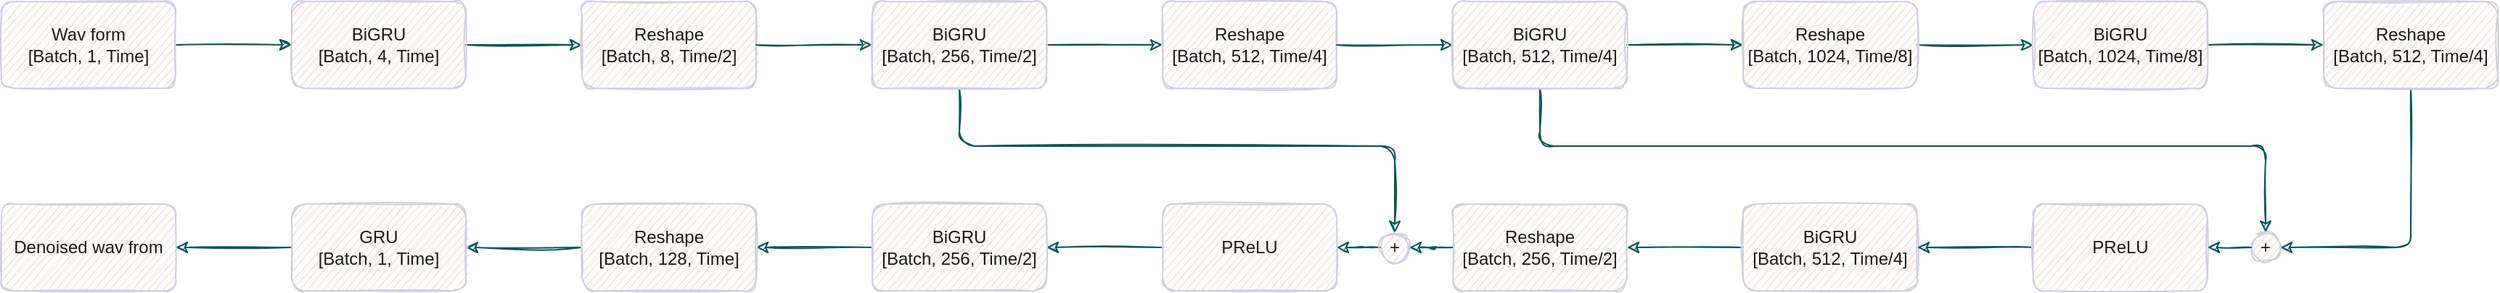 <mxfile version="13.7.2"><diagram id="miuchNEF5A7-qEXPNfMb" name="페이지-1"><mxGraphModel dx="2031" dy="1089" grid="1" gridSize="10" guides="1" tooltips="1" connect="1" arrows="1" fold="1" page="1" pageScale="1" pageWidth="827" pageHeight="1169" math="0" shadow="0"><root><mxCell id="0"/><mxCell id="1" parent="0"/><mxCell id="jEWvjvzBVNeW54KBUpTO-14" value="" style="edgeStyle=orthogonalEdgeStyle;orthogonalLoop=1;jettySize=auto;html=1;sketch=1;strokeColor=#09555B;fontColor=#1A1A1A;" parent="1" source="jEWvjvzBVNeW54KBUpTO-4" target="jEWvjvzBVNeW54KBUpTO-13" edge="1"><mxGeometry relative="1" as="geometry"/></mxCell><mxCell id="jEWvjvzBVNeW54KBUpTO-4" value="Wav form&lt;br&gt;[Batch, 1, Time]" style="whiteSpace=wrap;html=1;rounded=1;sketch=1;fillColor=#FAD9D5;strokeColor=#D0CEE2;fontColor=#1A1A1A;" parent="1" vertex="1"><mxGeometry y="40" width="120" height="60" as="geometry"/></mxCell><mxCell id="jEWvjvzBVNeW54KBUpTO-16" value="" style="edgeStyle=orthogonalEdgeStyle;orthogonalLoop=1;jettySize=auto;html=1;sketch=1;strokeColor=#09555B;fontColor=#1A1A1A;" parent="1" source="jEWvjvzBVNeW54KBUpTO-13" target="jEWvjvzBVNeW54KBUpTO-15" edge="1"><mxGeometry relative="1" as="geometry"/></mxCell><mxCell id="jEWvjvzBVNeW54KBUpTO-13" value="BiGRU&lt;br&gt;[Batch, 4, Time]" style="whiteSpace=wrap;html=1;rounded=1;sketch=1;fillColor=#FAD9D5;strokeColor=#D0CEE2;fontColor=#1A1A1A;" parent="1" vertex="1"><mxGeometry x="200" y="40" width="120" height="60" as="geometry"/></mxCell><mxCell id="jEWvjvzBVNeW54KBUpTO-15" value="Reshape&lt;br&gt;[Batch, 8, Time/2]" style="whiteSpace=wrap;html=1;rounded=1;sketch=1;fillColor=#FAD9D5;strokeColor=#D0CEE2;fontColor=#1A1A1A;" parent="1" vertex="1"><mxGeometry x="400" y="40" width="120" height="60" as="geometry"/></mxCell><mxCell id="jEWvjvzBVNeW54KBUpTO-19" value="" style="edgeStyle=orthogonalEdgeStyle;orthogonalLoop=1;jettySize=auto;html=1;sketch=1;strokeColor=#09555B;fontColor=#1A1A1A;" parent="1" source="jEWvjvzBVNeW54KBUpTO-15" target="jEWvjvzBVNeW54KBUpTO-21" edge="1"><mxGeometry relative="1" as="geometry"><mxPoint x="520" y="70" as="sourcePoint"/></mxGeometry></mxCell><mxCell id="jEWvjvzBVNeW54KBUpTO-20" value="" style="edgeStyle=orthogonalEdgeStyle;orthogonalLoop=1;jettySize=auto;html=1;sketch=1;strokeColor=#09555B;fontColor=#1A1A1A;" parent="1" source="jEWvjvzBVNeW54KBUpTO-21" target="jEWvjvzBVNeW54KBUpTO-22" edge="1"><mxGeometry relative="1" as="geometry"/></mxCell><mxCell id="G5AIh5fJHWVGclK5SQ4u-9" style="edgeStyle=orthogonalEdgeStyle;orthogonalLoop=1;jettySize=auto;html=1;sketch=1;strokeColor=#09555B;fontColor=#1A1A1A;" edge="1" parent="1" source="jEWvjvzBVNeW54KBUpTO-21" target="jEWvjvzBVNeW54KBUpTO-51"><mxGeometry relative="1" as="geometry"><Array as="points"><mxPoint x="660" y="140"/><mxPoint x="960" y="140"/></Array></mxGeometry></mxCell><mxCell id="jEWvjvzBVNeW54KBUpTO-21" value="BiGRU&lt;br&gt;[Batch, 256, Time/2]" style="whiteSpace=wrap;html=1;rounded=1;sketch=1;fillColor=#FAD9D5;strokeColor=#D0CEE2;fontColor=#1A1A1A;" parent="1" vertex="1"><mxGeometry x="600" y="40" width="120" height="60" as="geometry"/></mxCell><mxCell id="jEWvjvzBVNeW54KBUpTO-22" value="Reshape&lt;br&gt;[Batch, 512, Time/4]" style="whiteSpace=wrap;html=1;rounded=1;sketch=1;fillColor=#FAD9D5;strokeColor=#D0CEE2;fontColor=#1A1A1A;" parent="1" vertex="1"><mxGeometry x="800" y="40" width="120" height="60" as="geometry"/></mxCell><mxCell id="jEWvjvzBVNeW54KBUpTO-25" value="" style="edgeStyle=orthogonalEdgeStyle;orthogonalLoop=1;jettySize=auto;html=1;sketch=1;strokeColor=#09555B;fontColor=#1A1A1A;" parent="1" source="jEWvjvzBVNeW54KBUpTO-22" target="jEWvjvzBVNeW54KBUpTO-27" edge="1"><mxGeometry relative="1" as="geometry"><mxPoint x="920" y="70" as="sourcePoint"/></mxGeometry></mxCell><mxCell id="jEWvjvzBVNeW54KBUpTO-26" value="" style="edgeStyle=orthogonalEdgeStyle;orthogonalLoop=1;jettySize=auto;html=1;sketch=1;strokeColor=#09555B;fontColor=#1A1A1A;" parent="1" source="jEWvjvzBVNeW54KBUpTO-27" target="jEWvjvzBVNeW54KBUpTO-28" edge="1"><mxGeometry relative="1" as="geometry"/></mxCell><mxCell id="jEWvjvzBVNeW54KBUpTO-72" style="edgeStyle=orthogonalEdgeStyle;orthogonalLoop=1;jettySize=auto;html=1;sketch=1;strokeColor=#09555B;fontColor=#1A1A1A;" parent="1" source="jEWvjvzBVNeW54KBUpTO-27" target="jEWvjvzBVNeW54KBUpTO-70" edge="1"><mxGeometry relative="1" as="geometry"><Array as="points"><mxPoint x="1060" y="140"/><mxPoint x="1560" y="140"/></Array></mxGeometry></mxCell><mxCell id="jEWvjvzBVNeW54KBUpTO-27" value="BiGRU&lt;br&gt;[Batch, 512, Time/4]" style="whiteSpace=wrap;html=1;rounded=1;sketch=1;fillColor=#FAD9D5;strokeColor=#D0CEE2;fontColor=#1A1A1A;" parent="1" vertex="1"><mxGeometry x="1000" y="40" width="120" height="60" as="geometry"/></mxCell><mxCell id="jEWvjvzBVNeW54KBUpTO-31" value="" style="edgeStyle=orthogonalEdgeStyle;orthogonalLoop=1;jettySize=auto;html=1;sketch=1;strokeColor=#09555B;fontColor=#1A1A1A;" parent="1" source="jEWvjvzBVNeW54KBUpTO-28" target="jEWvjvzBVNeW54KBUpTO-30" edge="1"><mxGeometry relative="1" as="geometry"/></mxCell><mxCell id="jEWvjvzBVNeW54KBUpTO-28" value="Reshape&lt;br&gt;[Batch, 1024, Time/8]" style="whiteSpace=wrap;html=1;rounded=1;sketch=1;fillColor=#FAD9D5;strokeColor=#D0CEE2;fontColor=#1A1A1A;" parent="1" vertex="1"><mxGeometry x="1200" y="40" width="120" height="60" as="geometry"/></mxCell><mxCell id="jEWvjvzBVNeW54KBUpTO-73" style="edgeStyle=orthogonalEdgeStyle;jumpStyle=arc;orthogonalLoop=1;jettySize=auto;html=1;sketch=1;strokeColor=#09555B;fontColor=#1A1A1A;" parent="1" source="jEWvjvzBVNeW54KBUpTO-30" target="jEWvjvzBVNeW54KBUpTO-32" edge="1"><mxGeometry relative="1" as="geometry"><Array as="points"/></mxGeometry></mxCell><mxCell id="jEWvjvzBVNeW54KBUpTO-30" value="BiGRU&lt;br&gt;[Batch, 1024, Time/8]" style="whiteSpace=wrap;html=1;rounded=1;sketch=1;fillColor=#FAD9D5;strokeColor=#D0CEE2;fontColor=#1A1A1A;" parent="1" vertex="1"><mxGeometry x="1400" y="40" width="120" height="60" as="geometry"/></mxCell><mxCell id="jEWvjvzBVNeW54KBUpTO-35" value="" style="edgeStyle=orthogonalEdgeStyle;orthogonalLoop=1;jettySize=auto;html=1;sketch=1;strokeColor=#09555B;fontColor=#1A1A1A;" parent="1" source="jEWvjvzBVNeW54KBUpTO-40" edge="1" target="jEWvjvzBVNeW54KBUpTO-42"><mxGeometry relative="1" as="geometry"><mxPoint x="370" y="210" as="targetPoint"/></mxGeometry></mxCell><mxCell id="G5AIh5fJHWVGclK5SQ4u-8" style="edgeStyle=orthogonalEdgeStyle;orthogonalLoop=1;jettySize=auto;html=1;sketch=1;strokeColor=#09555B;fontColor=#1A1A1A;" edge="1" parent="1" source="jEWvjvzBVNeW54KBUpTO-32" target="jEWvjvzBVNeW54KBUpTO-70"><mxGeometry relative="1" as="geometry"><Array as="points"><mxPoint x="1660" y="210"/></Array></mxGeometry></mxCell><mxCell id="jEWvjvzBVNeW54KBUpTO-32" value="Reshape&lt;br&gt;[Batch, 512, Time/4]" style="whiteSpace=wrap;html=1;rounded=1;sketch=1;fillColor=#FAD9D5;strokeColor=#D0CEE2;fontColor=#1A1A1A;" parent="1" vertex="1"><mxGeometry x="1600" y="40" width="120" height="60" as="geometry"/></mxCell><mxCell id="jEWvjvzBVNeW54KBUpTO-37" value="" style="edgeStyle=orthogonalEdgeStyle;orthogonalLoop=1;jettySize=auto;html=1;sketch=1;strokeColor=#09555B;fontColor=#1A1A1A;" parent="1" source="jEWvjvzBVNeW54KBUpTO-34" target="jEWvjvzBVNeW54KBUpTO-36" edge="1"><mxGeometry relative="1" as="geometry"/></mxCell><mxCell id="jEWvjvzBVNeW54KBUpTO-34" value="BiGRU&lt;br&gt;[Batch, 512, Time/4]" style="whiteSpace=wrap;html=1;rounded=1;sketch=1;fillColor=#FAD9D5;strokeColor=#D0CEE2;fontColor=#1A1A1A;" parent="1" vertex="1"><mxGeometry x="1200" y="180" width="120" height="60" as="geometry"/></mxCell><mxCell id="G5AIh5fJHWVGclK5SQ4u-10" style="edgeStyle=orthogonalEdgeStyle;orthogonalLoop=1;jettySize=auto;html=1;sketch=1;strokeColor=#09555B;fontColor=#1A1A1A;" edge="1" parent="1" source="jEWvjvzBVNeW54KBUpTO-36" target="jEWvjvzBVNeW54KBUpTO-51"><mxGeometry relative="1" as="geometry"/></mxCell><mxCell id="jEWvjvzBVNeW54KBUpTO-36" value="Reshape&lt;br&gt;[Batch, 256, Time/2]" style="whiteSpace=wrap;html=1;rounded=1;sketch=1;fillColor=#FAD9D5;strokeColor=#D0CEE2;fontColor=#1A1A1A;" parent="1" vertex="1"><mxGeometry x="1000" y="180" width="120" height="60" as="geometry"/></mxCell><mxCell id="G5AIh5fJHWVGclK5SQ4u-14" value="" style="edgeStyle=orthogonalEdgeStyle;orthogonalLoop=1;jettySize=auto;html=1;sketch=1;strokeColor=#09555B;fontColor=#1A1A1A;" edge="1" parent="1" source="jEWvjvzBVNeW54KBUpTO-42" target="G5AIh5fJHWVGclK5SQ4u-13"><mxGeometry relative="1" as="geometry"/></mxCell><mxCell id="jEWvjvzBVNeW54KBUpTO-42" value="GRU&lt;br&gt;[Batch, 1, Time]" style="whiteSpace=wrap;html=1;rounded=1;sketch=1;fillColor=#FAD9D5;strokeColor=#D0CEE2;fontColor=#1A1A1A;" parent="1" vertex="1"><mxGeometry x="200" y="180" width="120" height="60" as="geometry"/></mxCell><mxCell id="jEWvjvzBVNeW54KBUpTO-50" style="edgeStyle=orthogonalEdgeStyle;orthogonalLoop=1;jettySize=auto;html=1;sketch=1;strokeColor=#09555B;fontColor=#1A1A1A;" parent="1" source="jEWvjvzBVNeW54KBUpTO-57" target="jEWvjvzBVNeW54KBUpTO-34" edge="1"><mxGeometry relative="1" as="geometry"/></mxCell><mxCell id="jEWvjvzBVNeW54KBUpTO-57" value="PReLU" style="whiteSpace=wrap;html=1;rounded=1;sketch=1;fillColor=#FAD9D5;strokeColor=#D0CEE2;fontColor=#1A1A1A;" parent="1" vertex="1"><mxGeometry x="1400" y="180" width="120" height="60" as="geometry"/></mxCell><mxCell id="jEWvjvzBVNeW54KBUpTO-62" style="edgeStyle=orthogonalEdgeStyle;orthogonalLoop=1;jettySize=auto;html=1;sketch=1;strokeColor=#09555B;fontColor=#1A1A1A;" parent="1" source="jEWvjvzBVNeW54KBUpTO-60" target="jEWvjvzBVNeW54KBUpTO-38" edge="1"><mxGeometry relative="1" as="geometry"/></mxCell><mxCell id="jEWvjvzBVNeW54KBUpTO-70" value="+" style="ellipse;whiteSpace=wrap;html=1;rounded=1;sketch=1;fillColor=#FAD9D5;strokeColor=#D0CEE2;fontColor=#1A1A1A;" parent="1" vertex="1"><mxGeometry x="1550" y="200" width="20" height="20" as="geometry"/></mxCell><mxCell id="jEWvjvzBVNeW54KBUpTO-60" value="&lt;span&gt;PReLU&lt;/span&gt;" style="whiteSpace=wrap;html=1;rounded=1;sketch=1;fillColor=#FAD9D5;strokeColor=#D0CEE2;fontColor=#1A1A1A;" parent="1" vertex="1"><mxGeometry x="800" y="180" width="120" height="60" as="geometry"/></mxCell><mxCell id="G5AIh5fJHWVGclK5SQ4u-12" style="edgeStyle=orthogonalEdgeStyle;orthogonalLoop=1;jettySize=auto;html=1;sketch=1;strokeColor=#09555B;fontColor=#1A1A1A;" edge="1" parent="1" source="jEWvjvzBVNeW54KBUpTO-38" target="jEWvjvzBVNeW54KBUpTO-40"><mxGeometry relative="1" as="geometry"/></mxCell><mxCell id="jEWvjvzBVNeW54KBUpTO-38" value="BiGRU&lt;br&gt;[Batch, 256, Time/2]" style="whiteSpace=wrap;html=1;rounded=1;sketch=1;fillColor=#FAD9D5;strokeColor=#D0CEE2;fontColor=#1A1A1A;" parent="1" vertex="1"><mxGeometry x="600" y="180" width="120" height="60" as="geometry"/></mxCell><mxCell id="jEWvjvzBVNeW54KBUpTO-40" value="Reshape&lt;br&gt;[Batch, 128, Time]" style="whiteSpace=wrap;html=1;rounded=1;sketch=1;fillColor=#FAD9D5;strokeColor=#D0CEE2;fontColor=#1A1A1A;" parent="1" vertex="1"><mxGeometry x="400" y="180" width="120" height="60" as="geometry"/></mxCell><mxCell id="G5AIh5fJHWVGclK5SQ4u-11" style="edgeStyle=orthogonalEdgeStyle;orthogonalLoop=1;jettySize=auto;html=1;sketch=1;strokeColor=#09555B;fontColor=#1A1A1A;" edge="1" parent="1" source="jEWvjvzBVNeW54KBUpTO-51" target="jEWvjvzBVNeW54KBUpTO-60"><mxGeometry relative="1" as="geometry"/></mxCell><mxCell id="jEWvjvzBVNeW54KBUpTO-51" value="+" style="ellipse;whiteSpace=wrap;html=1;rounded=1;sketch=1;fillColor=#FAD9D5;strokeColor=#D0CEE2;fontColor=#1A1A1A;" parent="1" vertex="1"><mxGeometry x="950" y="200" width="20" height="20" as="geometry"/></mxCell><mxCell id="G5AIh5fJHWVGclK5SQ4u-7" style="edgeStyle=orthogonalEdgeStyle;jumpStyle=arc;orthogonalLoop=1;jettySize=auto;html=1;sketch=1;strokeColor=#09555B;fontColor=#1A1A1A;" edge="1" parent="1" source="jEWvjvzBVNeW54KBUpTO-70" target="jEWvjvzBVNeW54KBUpTO-57"><mxGeometry relative="1" as="geometry"><mxPoint x="1670" y="110" as="sourcePoint"/><mxPoint x="1670" y="190" as="targetPoint"/><Array as="points"><mxPoint x="1520" y="210"/><mxPoint x="1520" y="210"/></Array></mxGeometry></mxCell><mxCell id="G5AIh5fJHWVGclK5SQ4u-13" value="Denoised wav from" style="whiteSpace=wrap;html=1;rounded=1;sketch=1;fillColor=#FAD9D5;strokeColor=#D0CEE2;fontColor=#1A1A1A;" vertex="1" parent="1"><mxGeometry y="180" width="120" height="60" as="geometry"/></mxCell></root></mxGraphModel></diagram></mxfile>